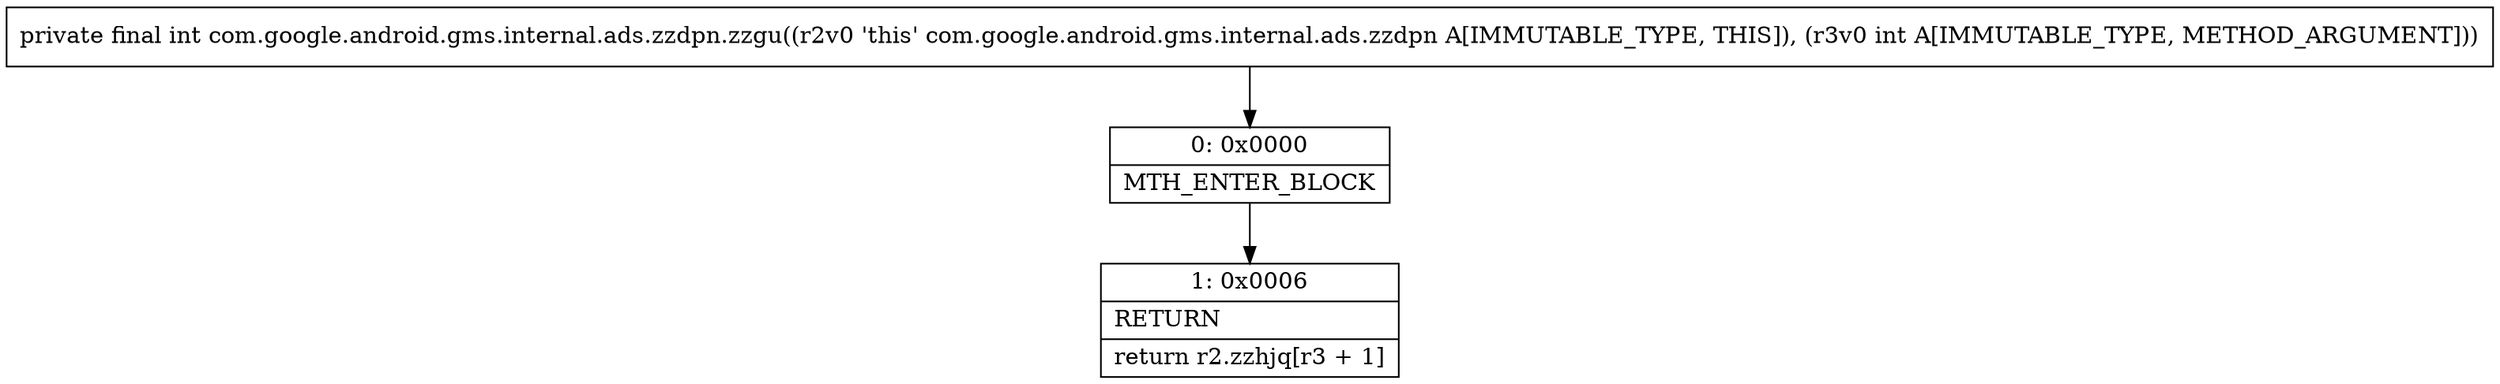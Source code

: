 digraph "CFG forcom.google.android.gms.internal.ads.zzdpn.zzgu(I)I" {
Node_0 [shape=record,label="{0\:\ 0x0000|MTH_ENTER_BLOCK\l}"];
Node_1 [shape=record,label="{1\:\ 0x0006|RETURN\l|return r2.zzhjq[r3 + 1]\l}"];
MethodNode[shape=record,label="{private final int com.google.android.gms.internal.ads.zzdpn.zzgu((r2v0 'this' com.google.android.gms.internal.ads.zzdpn A[IMMUTABLE_TYPE, THIS]), (r3v0 int A[IMMUTABLE_TYPE, METHOD_ARGUMENT])) }"];
MethodNode -> Node_0;
Node_0 -> Node_1;
}

